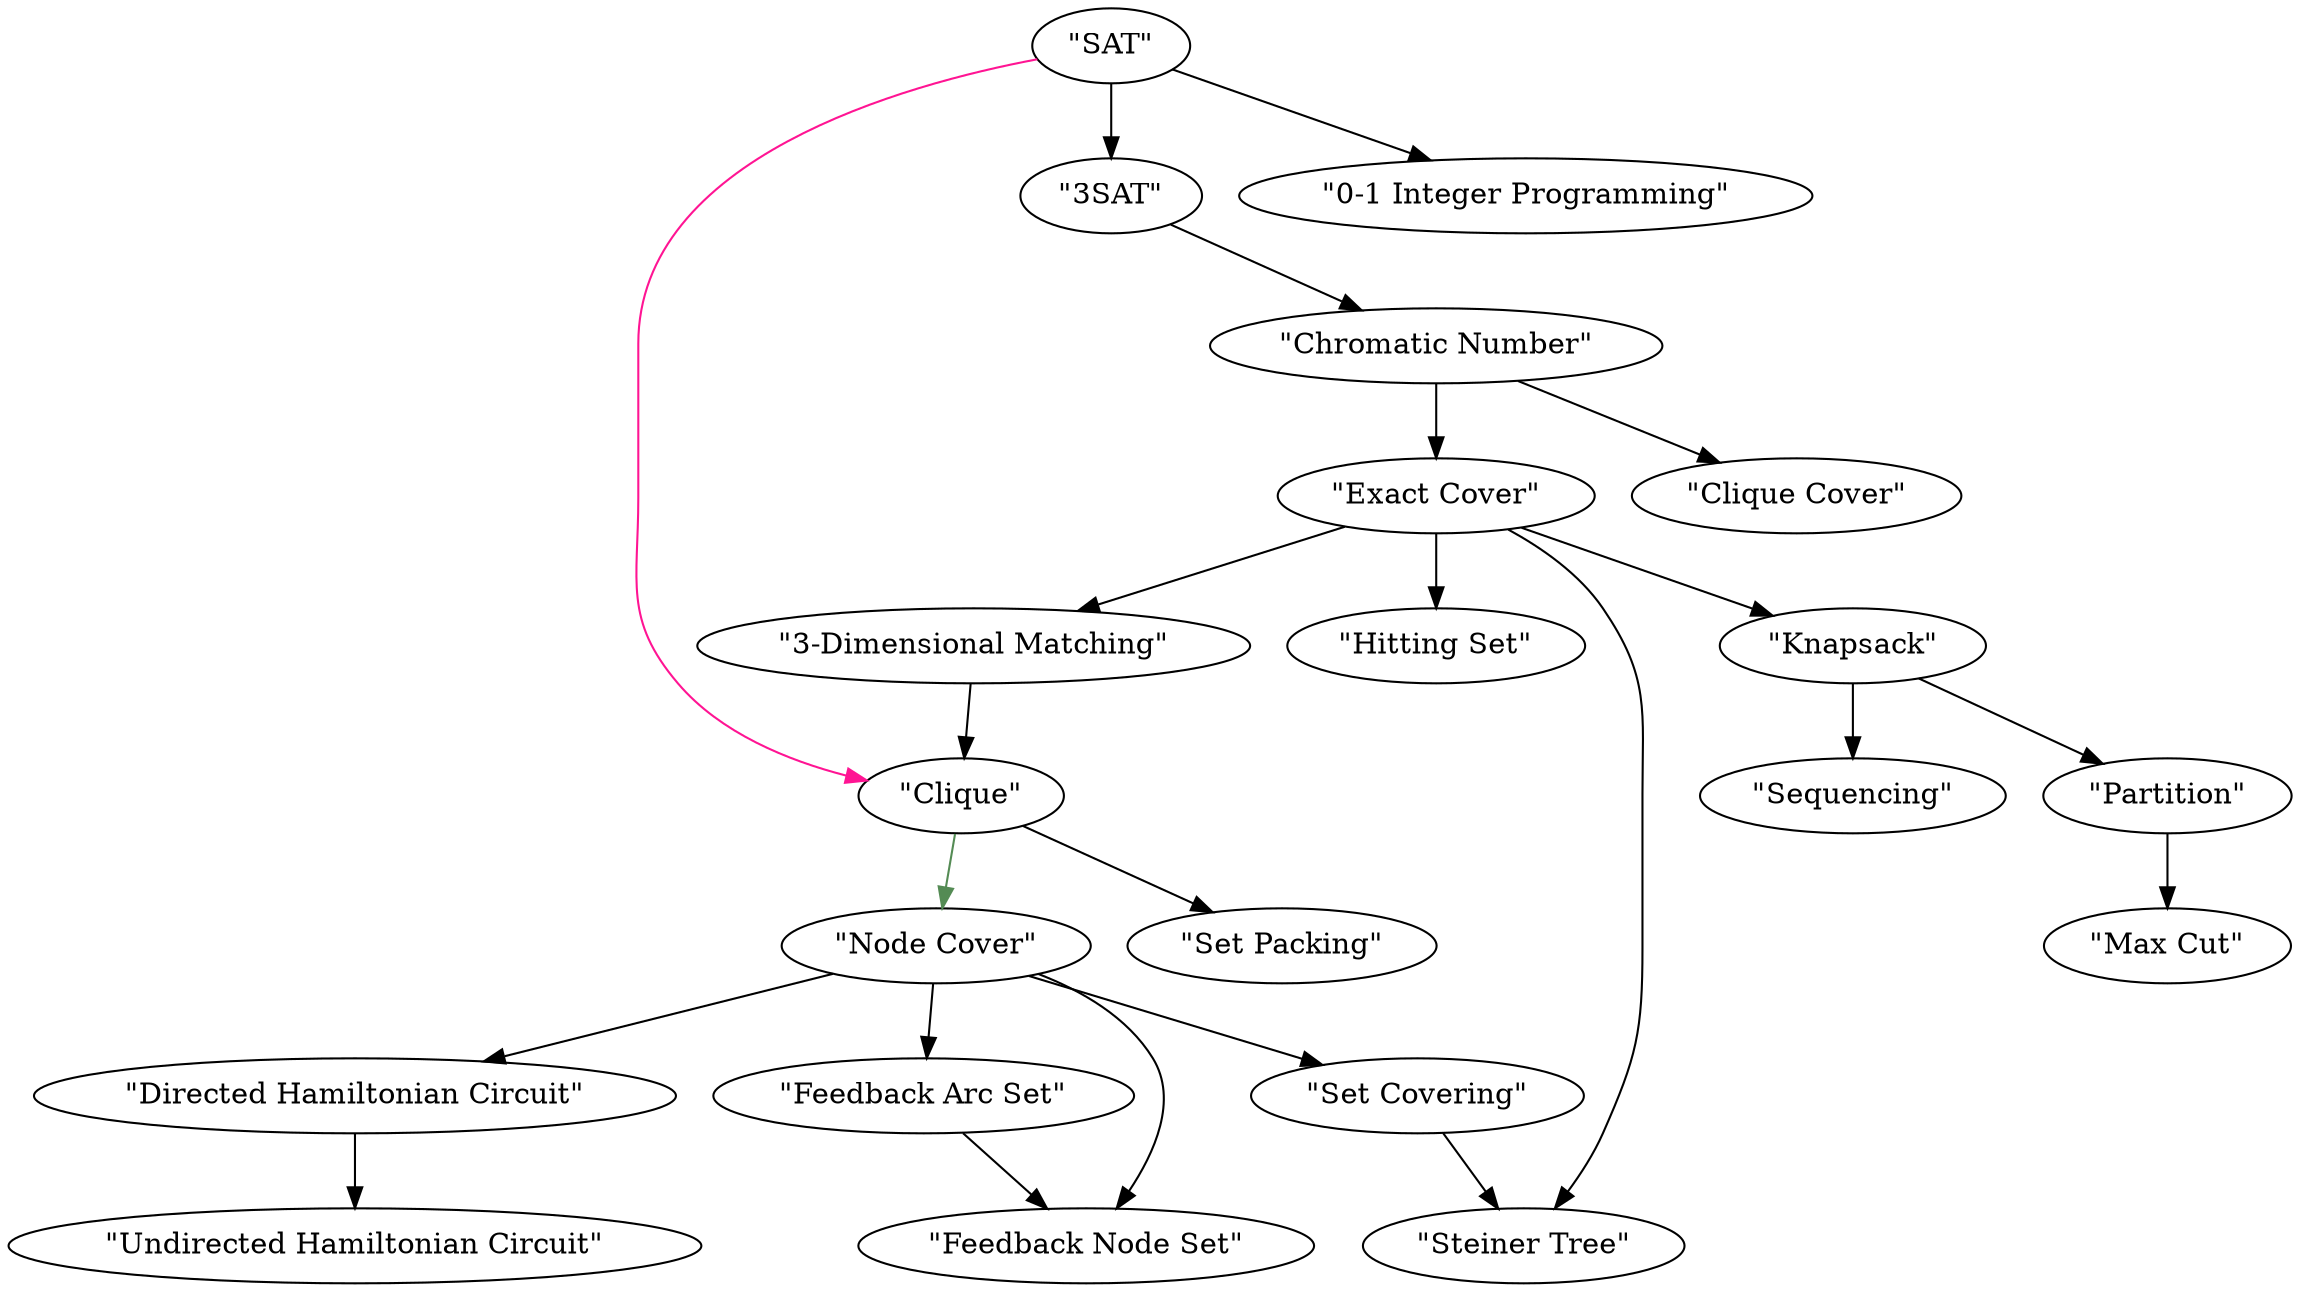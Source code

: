 digraph {
    0 [ label = "\"Exact Cover\"" ]
    1 [ label = "\"Directed Hamiltonian Circuit\"" ]
    2 [ label = "\"Node Cover\"" ]
    3 [ label = "\"3-Dimensional Matching\"" ]
    4 [ label = "\"Set Packing\"" ]
    5 [ label = "\"Clique Cover\"" ]
    6 [ label = "\"Hitting Set\"" ]
    7 [ label = "\"SAT\"" ]
    8 [ label = "\"Clique\"" ]
    9 [ label = "\"Chromatic Number\"" ]
    10 [ label = "\"Sequencing\"" ]
    11 [ label = "\"Feedback Arc Set\"" ]
    12 [ label = "\"Feedback Node Set\"" ]
    13 [ label = "\"Steiner Tree\"" ]
    14 [ label = "\"Knapsack\"" ]
    15 [ label = "\"Set Covering\"" ]
    16 [ label = "\"3SAT\"" ]
    17 [ label = "\"0-1 Integer Programming\"" ]
    18 [ label = "\"Partition\"" ]
    19 [ label = "\"Max Cut\"" ]
    20 [ label = "\"Undirected Hamiltonian Circuit\"" ]
    0 -> 3 [ color = "black"]
    0 -> 6 [ color = "black"]
    0 -> 13 [ color = "black"]
    0 -> 14 [ color = "black"]
    1 -> 20 [ color = "black"]
    2 -> 1 [ color = "black"]
    2 -> 11 [ color = "black"]
    2 -> 12 [ color = "black"]
    2 -> 15 [ color = "black"]
    3 -> 8 [ color = "black"]
    7 -> 8 [ color = "deeppink"]
    7 -> 16 [ color = "black"]
    7 -> 17 [ color = "black"]
    8 -> 2 [ color = "palegreen4"]
    8 -> 4 [ color = "black"]
    9 -> 0 [ color = "black"]
    9 -> 5 [ color = "black"]
    11 -> 12 [ color = "black"]
    14 -> 10 [ color = "black"]
    14 -> 18 [ color = "black"]
    15 -> 13 [ color = "black"]
    16 -> 9 [ color = "black"]
    18 -> 19 [ color = "black"]
}

